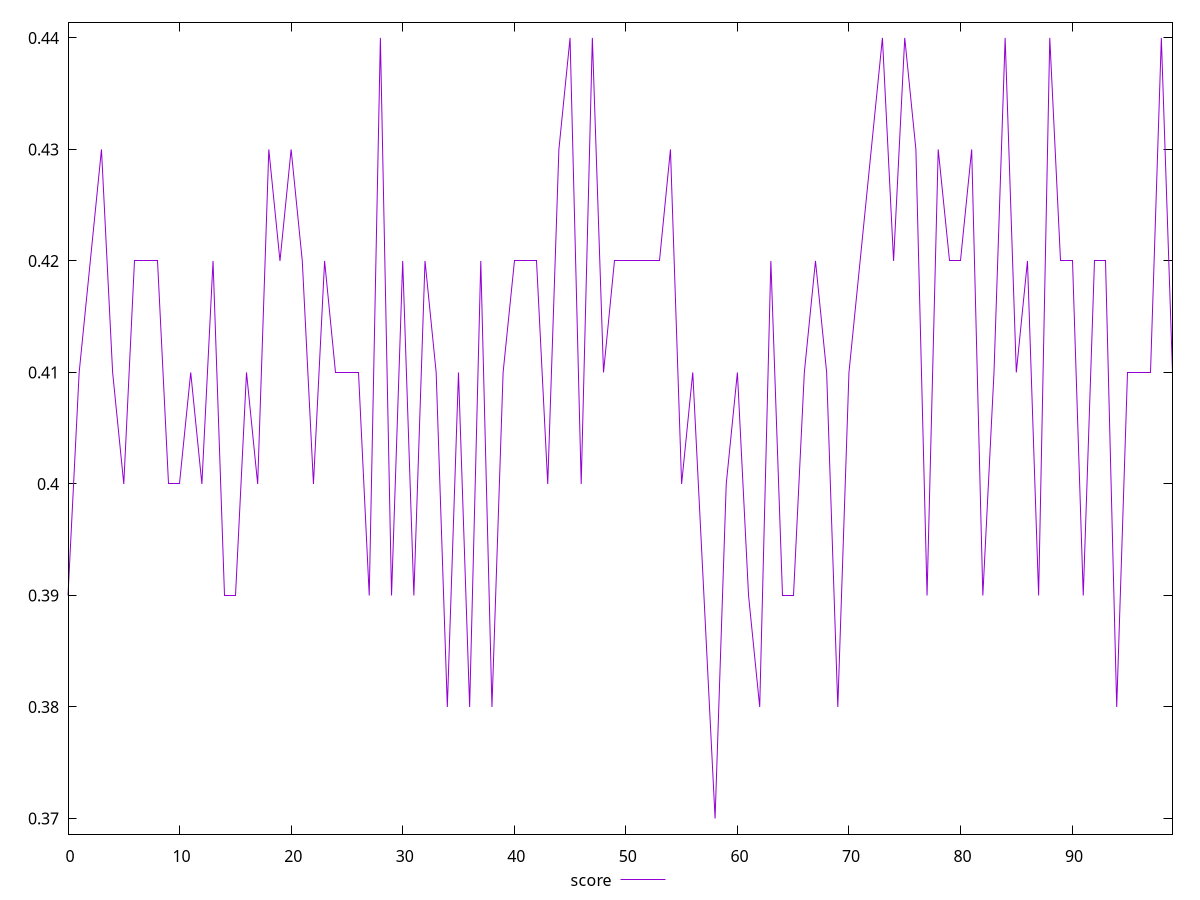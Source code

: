 reset

$score <<EOF
0 0.39
1 0.41
2 0.42
3 0.43
4 0.41
5 0.4
6 0.42
7 0.42
8 0.42
9 0.4
10 0.4
11 0.41
12 0.4
13 0.42
14 0.39
15 0.39
16 0.41
17 0.4
18 0.43
19 0.42
20 0.43
21 0.42
22 0.4
23 0.42
24 0.41
25 0.41
26 0.41
27 0.39
28 0.44
29 0.39
30 0.42
31 0.39
32 0.42
33 0.41
34 0.38
35 0.41
36 0.38
37 0.42
38 0.38
39 0.41
40 0.42
41 0.42
42 0.42
43 0.4
44 0.43
45 0.44
46 0.4
47 0.44
48 0.41
49 0.42
50 0.42
51 0.42
52 0.42
53 0.42
54 0.43
55 0.4
56 0.41
57 0.39
58 0.37
59 0.4
60 0.41
61 0.39
62 0.38
63 0.42
64 0.39
65 0.39
66 0.41
67 0.42
68 0.41
69 0.38
70 0.41
71 0.42
72 0.43
73 0.44
74 0.42
75 0.44
76 0.43
77 0.39
78 0.43
79 0.42
80 0.42
81 0.43
82 0.39
83 0.41
84 0.44
85 0.41
86 0.42
87 0.39
88 0.44
89 0.42
90 0.42
91 0.39
92 0.42
93 0.42
94 0.38
95 0.41
96 0.41
97 0.41
98 0.44
99 0.41
EOF

set key outside below
set xrange [0:99]
set yrange [0.3686:0.4414]
set trange [0.3686:0.4414]
set terminal svg size 640, 500 enhanced background rgb 'white'
set output "report_00013_2021-02-09T12-04-24.940Z/uses-text-compression/samples/pages+cached+noadtech+nomedia+nocss/score/values.svg"

plot $score title "score" with line

reset
